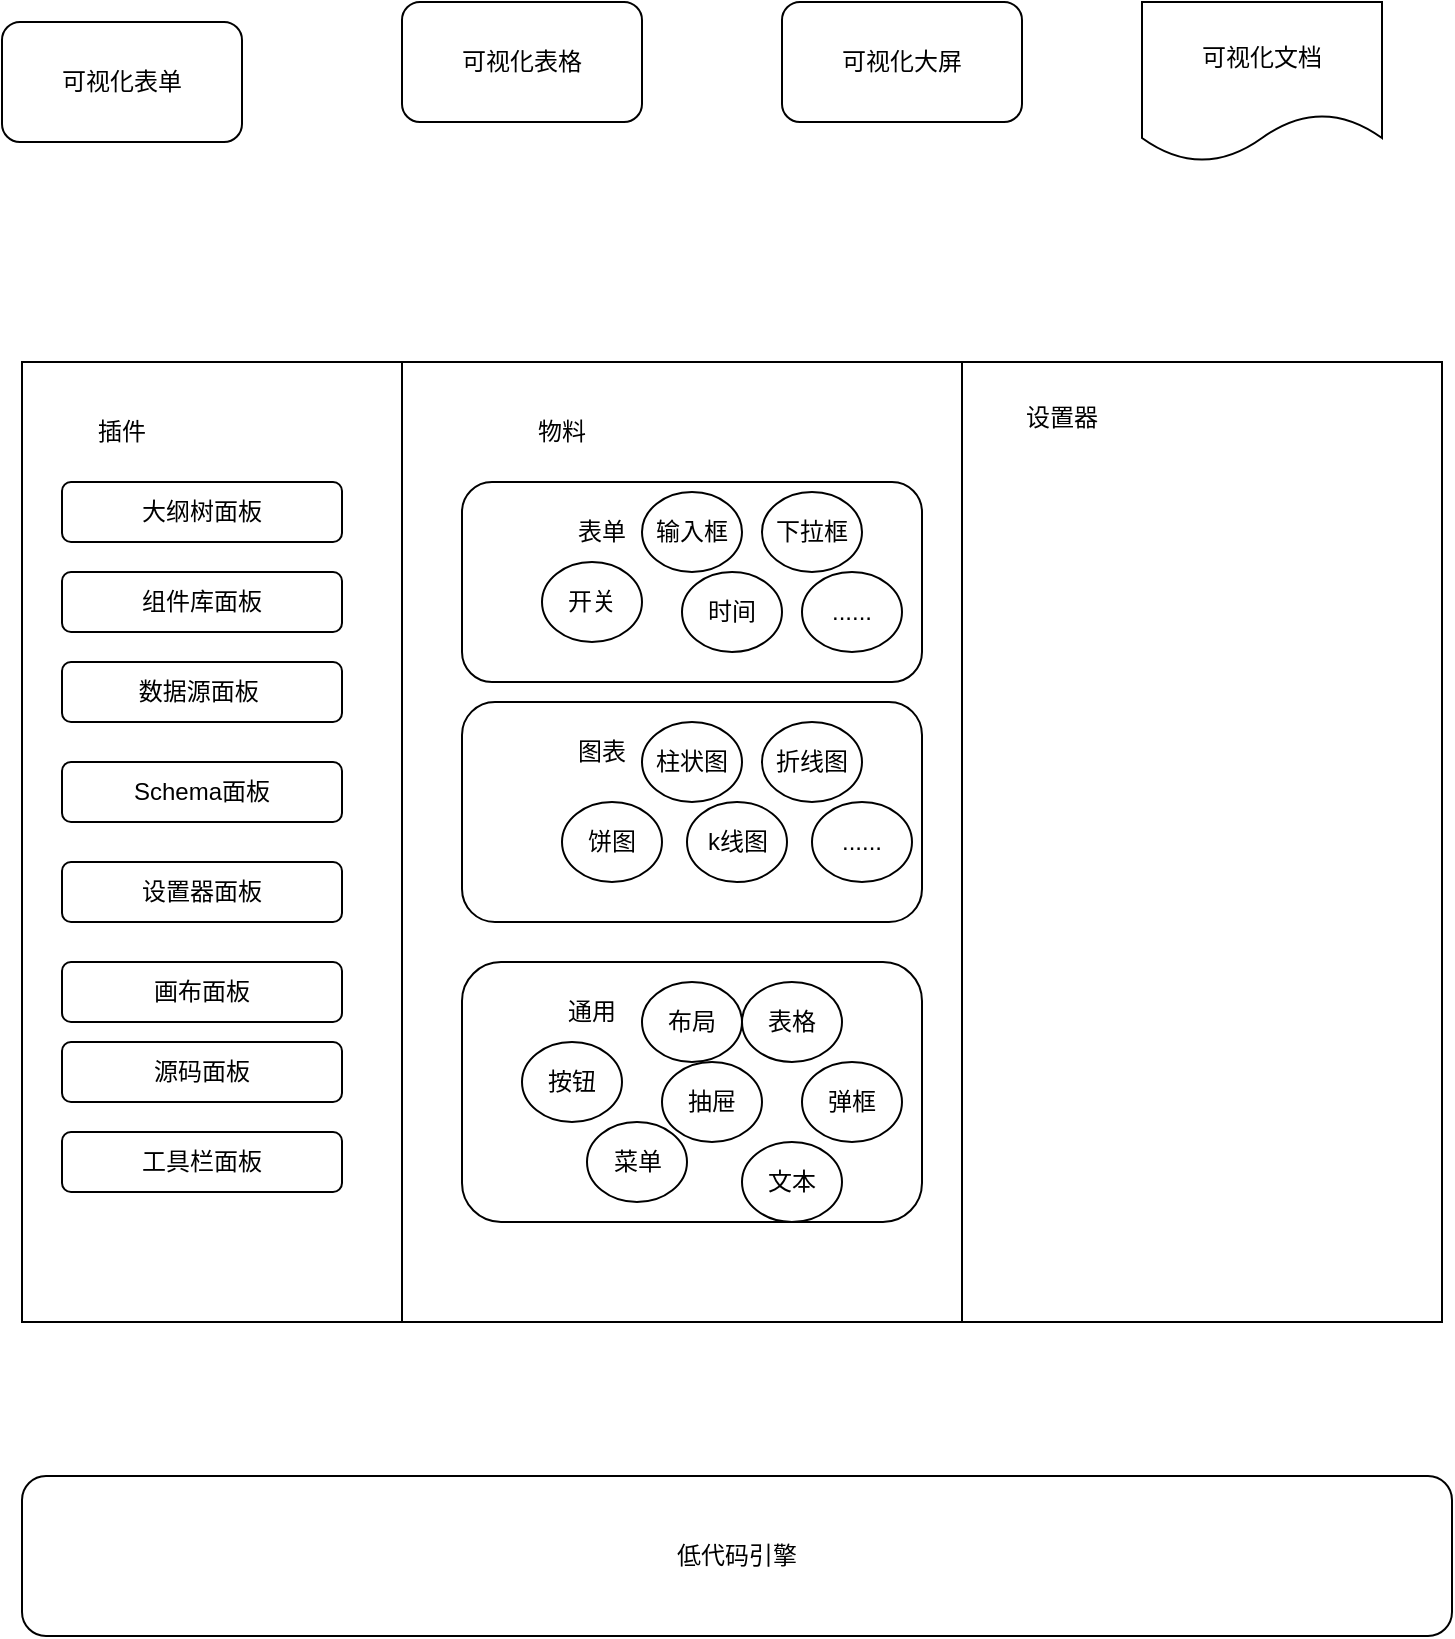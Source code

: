 <mxfile version="22.0.8" type="github">
  <diagram name="第 1 页" id="EbCufaACa-qsCbJzEI26">
    <mxGraphModel dx="1195" dy="658" grid="1" gridSize="10" guides="1" tooltips="1" connect="1" arrows="1" fold="1" page="1" pageScale="1" pageWidth="1169" pageHeight="827" math="0" shadow="0">
      <root>
        <mxCell id="0" />
        <mxCell id="1" parent="0" />
        <mxCell id="yNSle3DjV6WPgWv53idq-1" value="低代码引擎" style="rounded=1;whiteSpace=wrap;html=1;" vertex="1" parent="1">
          <mxGeometry x="240" y="827" width="715" height="80" as="geometry" />
        </mxCell>
        <mxCell id="yNSle3DjV6WPgWv53idq-5" value="可视化表单" style="rounded=1;whiteSpace=wrap;html=1;" vertex="1" parent="1">
          <mxGeometry x="230" y="100" width="120" height="60" as="geometry" />
        </mxCell>
        <mxCell id="yNSle3DjV6WPgWv53idq-6" value="可视化表格" style="rounded=1;whiteSpace=wrap;html=1;" vertex="1" parent="1">
          <mxGeometry x="430" y="90" width="120" height="60" as="geometry" />
        </mxCell>
        <mxCell id="yNSle3DjV6WPgWv53idq-7" value="可视化大屏" style="rounded=1;whiteSpace=wrap;html=1;" vertex="1" parent="1">
          <mxGeometry x="620" y="90" width="120" height="60" as="geometry" />
        </mxCell>
        <mxCell id="yNSle3DjV6WPgWv53idq-8" value="可视化文档" style="shape=document;whiteSpace=wrap;html=1;boundedLbl=1;" vertex="1" parent="1">
          <mxGeometry x="800" y="90" width="120" height="80" as="geometry" />
        </mxCell>
        <mxCell id="yNSle3DjV6WPgWv53idq-10" value="" style="rounded=0;whiteSpace=wrap;html=1;" vertex="1" parent="1">
          <mxGeometry x="240" y="270" width="190" height="480" as="geometry" />
        </mxCell>
        <mxCell id="yNSle3DjV6WPgWv53idq-11" value="" style="rounded=0;whiteSpace=wrap;html=1;" vertex="1" parent="1">
          <mxGeometry x="430" y="270" width="290" height="480" as="geometry" />
        </mxCell>
        <mxCell id="yNSle3DjV6WPgWv53idq-12" value="" style="rounded=0;whiteSpace=wrap;html=1;" vertex="1" parent="1">
          <mxGeometry x="710" y="270" width="240" height="480" as="geometry" />
        </mxCell>
        <mxCell id="yNSle3DjV6WPgWv53idq-13" value="物料" style="text;html=1;strokeColor=none;fillColor=none;align=center;verticalAlign=middle;whiteSpace=wrap;rounded=0;" vertex="1" parent="1">
          <mxGeometry x="480" y="290" width="60" height="30" as="geometry" />
        </mxCell>
        <mxCell id="yNSle3DjV6WPgWv53idq-14" value="插件" style="text;html=1;strokeColor=none;fillColor=none;align=center;verticalAlign=middle;whiteSpace=wrap;rounded=0;" vertex="1" parent="1">
          <mxGeometry x="260" y="290" width="60" height="30" as="geometry" />
        </mxCell>
        <mxCell id="yNSle3DjV6WPgWv53idq-15" value="设置器" style="text;html=1;strokeColor=none;fillColor=none;align=center;verticalAlign=middle;whiteSpace=wrap;rounded=0;" vertex="1" parent="1">
          <mxGeometry x="730" y="282.5" width="60" height="30" as="geometry" />
        </mxCell>
        <mxCell id="yNSle3DjV6WPgWv53idq-19" value="" style="rounded=1;whiteSpace=wrap;html=1;" vertex="1" parent="1">
          <mxGeometry x="460" y="330" width="230" height="100" as="geometry" />
        </mxCell>
        <mxCell id="yNSle3DjV6WPgWv53idq-20" value="" style="rounded=1;whiteSpace=wrap;html=1;" vertex="1" parent="1">
          <mxGeometry x="460" y="440" width="230" height="110" as="geometry" />
        </mxCell>
        <mxCell id="yNSle3DjV6WPgWv53idq-21" value="" style="rounded=1;whiteSpace=wrap;html=1;" vertex="1" parent="1">
          <mxGeometry x="460" y="570" width="230" height="130" as="geometry" />
        </mxCell>
        <mxCell id="yNSle3DjV6WPgWv53idq-22" value="表单" style="text;html=1;strokeColor=none;fillColor=none;align=center;verticalAlign=middle;whiteSpace=wrap;rounded=0;" vertex="1" parent="1">
          <mxGeometry x="500" y="340" width="60" height="30" as="geometry" />
        </mxCell>
        <mxCell id="yNSle3DjV6WPgWv53idq-23" value="图表" style="text;html=1;strokeColor=none;fillColor=none;align=center;verticalAlign=middle;whiteSpace=wrap;rounded=0;" vertex="1" parent="1">
          <mxGeometry x="500" y="450" width="60" height="30" as="geometry" />
        </mxCell>
        <mxCell id="yNSle3DjV6WPgWv53idq-25" value="柱状图" style="ellipse;whiteSpace=wrap;html=1;" vertex="1" parent="1">
          <mxGeometry x="550" y="450" width="50" height="40" as="geometry" />
        </mxCell>
        <mxCell id="yNSle3DjV6WPgWv53idq-26" value="折线图" style="ellipse;whiteSpace=wrap;html=1;" vertex="1" parent="1">
          <mxGeometry x="610" y="450" width="50" height="40" as="geometry" />
        </mxCell>
        <mxCell id="yNSle3DjV6WPgWv53idq-27" value="饼图" style="ellipse;whiteSpace=wrap;html=1;direction=west;" vertex="1" parent="1">
          <mxGeometry x="510" y="490" width="50" height="40" as="geometry" />
        </mxCell>
        <mxCell id="yNSle3DjV6WPgWv53idq-28" value="k线图" style="ellipse;whiteSpace=wrap;html=1;" vertex="1" parent="1">
          <mxGeometry x="572.5" y="490" width="50" height="40" as="geometry" />
        </mxCell>
        <mxCell id="yNSle3DjV6WPgWv53idq-29" value="......" style="ellipse;whiteSpace=wrap;html=1;" vertex="1" parent="1">
          <mxGeometry x="635" y="490" width="50" height="40" as="geometry" />
        </mxCell>
        <mxCell id="yNSle3DjV6WPgWv53idq-30" value="输入框" style="ellipse;whiteSpace=wrap;html=1;" vertex="1" parent="1">
          <mxGeometry x="550" y="335" width="50" height="40" as="geometry" />
        </mxCell>
        <mxCell id="yNSle3DjV6WPgWv53idq-31" value="下拉框" style="ellipse;whiteSpace=wrap;html=1;" vertex="1" parent="1">
          <mxGeometry x="610" y="335" width="50" height="40" as="geometry" />
        </mxCell>
        <mxCell id="yNSle3DjV6WPgWv53idq-33" value="开关" style="ellipse;whiteSpace=wrap;html=1;" vertex="1" parent="1">
          <mxGeometry x="500" y="370" width="50" height="40" as="geometry" />
        </mxCell>
        <mxCell id="yNSle3DjV6WPgWv53idq-34" value="时间" style="ellipse;whiteSpace=wrap;html=1;" vertex="1" parent="1">
          <mxGeometry x="570" y="375" width="50" height="40" as="geometry" />
        </mxCell>
        <mxCell id="yNSle3DjV6WPgWv53idq-35" value="......" style="ellipse;whiteSpace=wrap;html=1;" vertex="1" parent="1">
          <mxGeometry x="630" y="375" width="50" height="40" as="geometry" />
        </mxCell>
        <mxCell id="yNSle3DjV6WPgWv53idq-38" value="表格" style="ellipse;whiteSpace=wrap;html=1;" vertex="1" parent="1">
          <mxGeometry x="600" y="580" width="50" height="40" as="geometry" />
        </mxCell>
        <mxCell id="yNSle3DjV6WPgWv53idq-39" value="按钮" style="ellipse;whiteSpace=wrap;html=1;" vertex="1" parent="1">
          <mxGeometry x="490" y="610" width="50" height="40" as="geometry" />
        </mxCell>
        <mxCell id="yNSle3DjV6WPgWv53idq-40" value="抽屉" style="ellipse;whiteSpace=wrap;html=1;" vertex="1" parent="1">
          <mxGeometry x="560" y="620" width="50" height="40" as="geometry" />
        </mxCell>
        <mxCell id="yNSle3DjV6WPgWv53idq-41" value="弹框" style="ellipse;whiteSpace=wrap;html=1;" vertex="1" parent="1">
          <mxGeometry x="630" y="620" width="50" height="40" as="geometry" />
        </mxCell>
        <mxCell id="yNSle3DjV6WPgWv53idq-42" value="菜单" style="ellipse;whiteSpace=wrap;html=1;" vertex="1" parent="1">
          <mxGeometry x="522.5" y="650" width="50" height="40" as="geometry" />
        </mxCell>
        <mxCell id="yNSle3DjV6WPgWv53idq-43" value="文本" style="ellipse;whiteSpace=wrap;html=1;" vertex="1" parent="1">
          <mxGeometry x="600" y="660" width="50" height="40" as="geometry" />
        </mxCell>
        <mxCell id="yNSle3DjV6WPgWv53idq-44" value="通用" style="text;html=1;strokeColor=none;fillColor=none;align=center;verticalAlign=middle;whiteSpace=wrap;rounded=0;" vertex="1" parent="1">
          <mxGeometry x="495" y="580" width="60" height="30" as="geometry" />
        </mxCell>
        <mxCell id="yNSle3DjV6WPgWv53idq-45" value="布局" style="ellipse;whiteSpace=wrap;html=1;" vertex="1" parent="1">
          <mxGeometry x="550" y="580" width="50" height="40" as="geometry" />
        </mxCell>
        <mxCell id="yNSle3DjV6WPgWv53idq-46" value="大纲树面板" style="rounded=1;whiteSpace=wrap;html=1;direction=south;" vertex="1" parent="1">
          <mxGeometry x="260" y="330" width="140" height="30" as="geometry" />
        </mxCell>
        <mxCell id="yNSle3DjV6WPgWv53idq-47" value="组件库面板" style="rounded=1;whiteSpace=wrap;html=1;direction=south;" vertex="1" parent="1">
          <mxGeometry x="260" y="375" width="140" height="30" as="geometry" />
        </mxCell>
        <mxCell id="yNSle3DjV6WPgWv53idq-48" value="数据源面板&amp;nbsp;" style="rounded=1;whiteSpace=wrap;html=1;direction=south;" vertex="1" parent="1">
          <mxGeometry x="260" y="420" width="140" height="30" as="geometry" />
        </mxCell>
        <mxCell id="yNSle3DjV6WPgWv53idq-49" value="Schema面板" style="rounded=1;whiteSpace=wrap;html=1;direction=south;" vertex="1" parent="1">
          <mxGeometry x="260" y="470" width="140" height="30" as="geometry" />
        </mxCell>
        <mxCell id="yNSle3DjV6WPgWv53idq-50" value="设置器面板" style="rounded=1;whiteSpace=wrap;html=1;direction=south;" vertex="1" parent="1">
          <mxGeometry x="260" y="520" width="140" height="30" as="geometry" />
        </mxCell>
        <mxCell id="yNSle3DjV6WPgWv53idq-51" value="画布面板" style="rounded=1;whiteSpace=wrap;html=1;direction=south;" vertex="1" parent="1">
          <mxGeometry x="260" y="570" width="140" height="30" as="geometry" />
        </mxCell>
        <mxCell id="yNSle3DjV6WPgWv53idq-52" value="工具栏面板" style="rounded=1;whiteSpace=wrap;html=1;direction=south;" vertex="1" parent="1">
          <mxGeometry x="260" y="655" width="140" height="30" as="geometry" />
        </mxCell>
        <mxCell id="yNSle3DjV6WPgWv53idq-53" value="源码面板" style="rounded=1;whiteSpace=wrap;html=1;direction=south;" vertex="1" parent="1">
          <mxGeometry x="260" y="610" width="140" height="30" as="geometry" />
        </mxCell>
      </root>
    </mxGraphModel>
  </diagram>
</mxfile>
